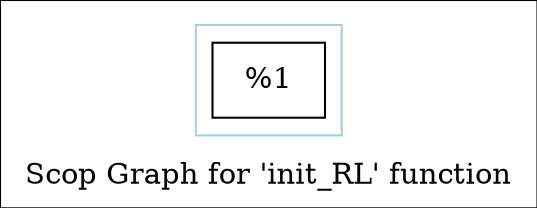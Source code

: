 digraph "Scop Graph for 'init_RL' function" {
	label="Scop Graph for 'init_RL' function";

	Node0x18db8b0 [shape=record,label="{%1}"];
	colorscheme = "paired12"
        subgraph cluster_0x192ad10 {
          label = "";
          style = solid;
          color = 1
          Node0x18db8b0;
        }
}
